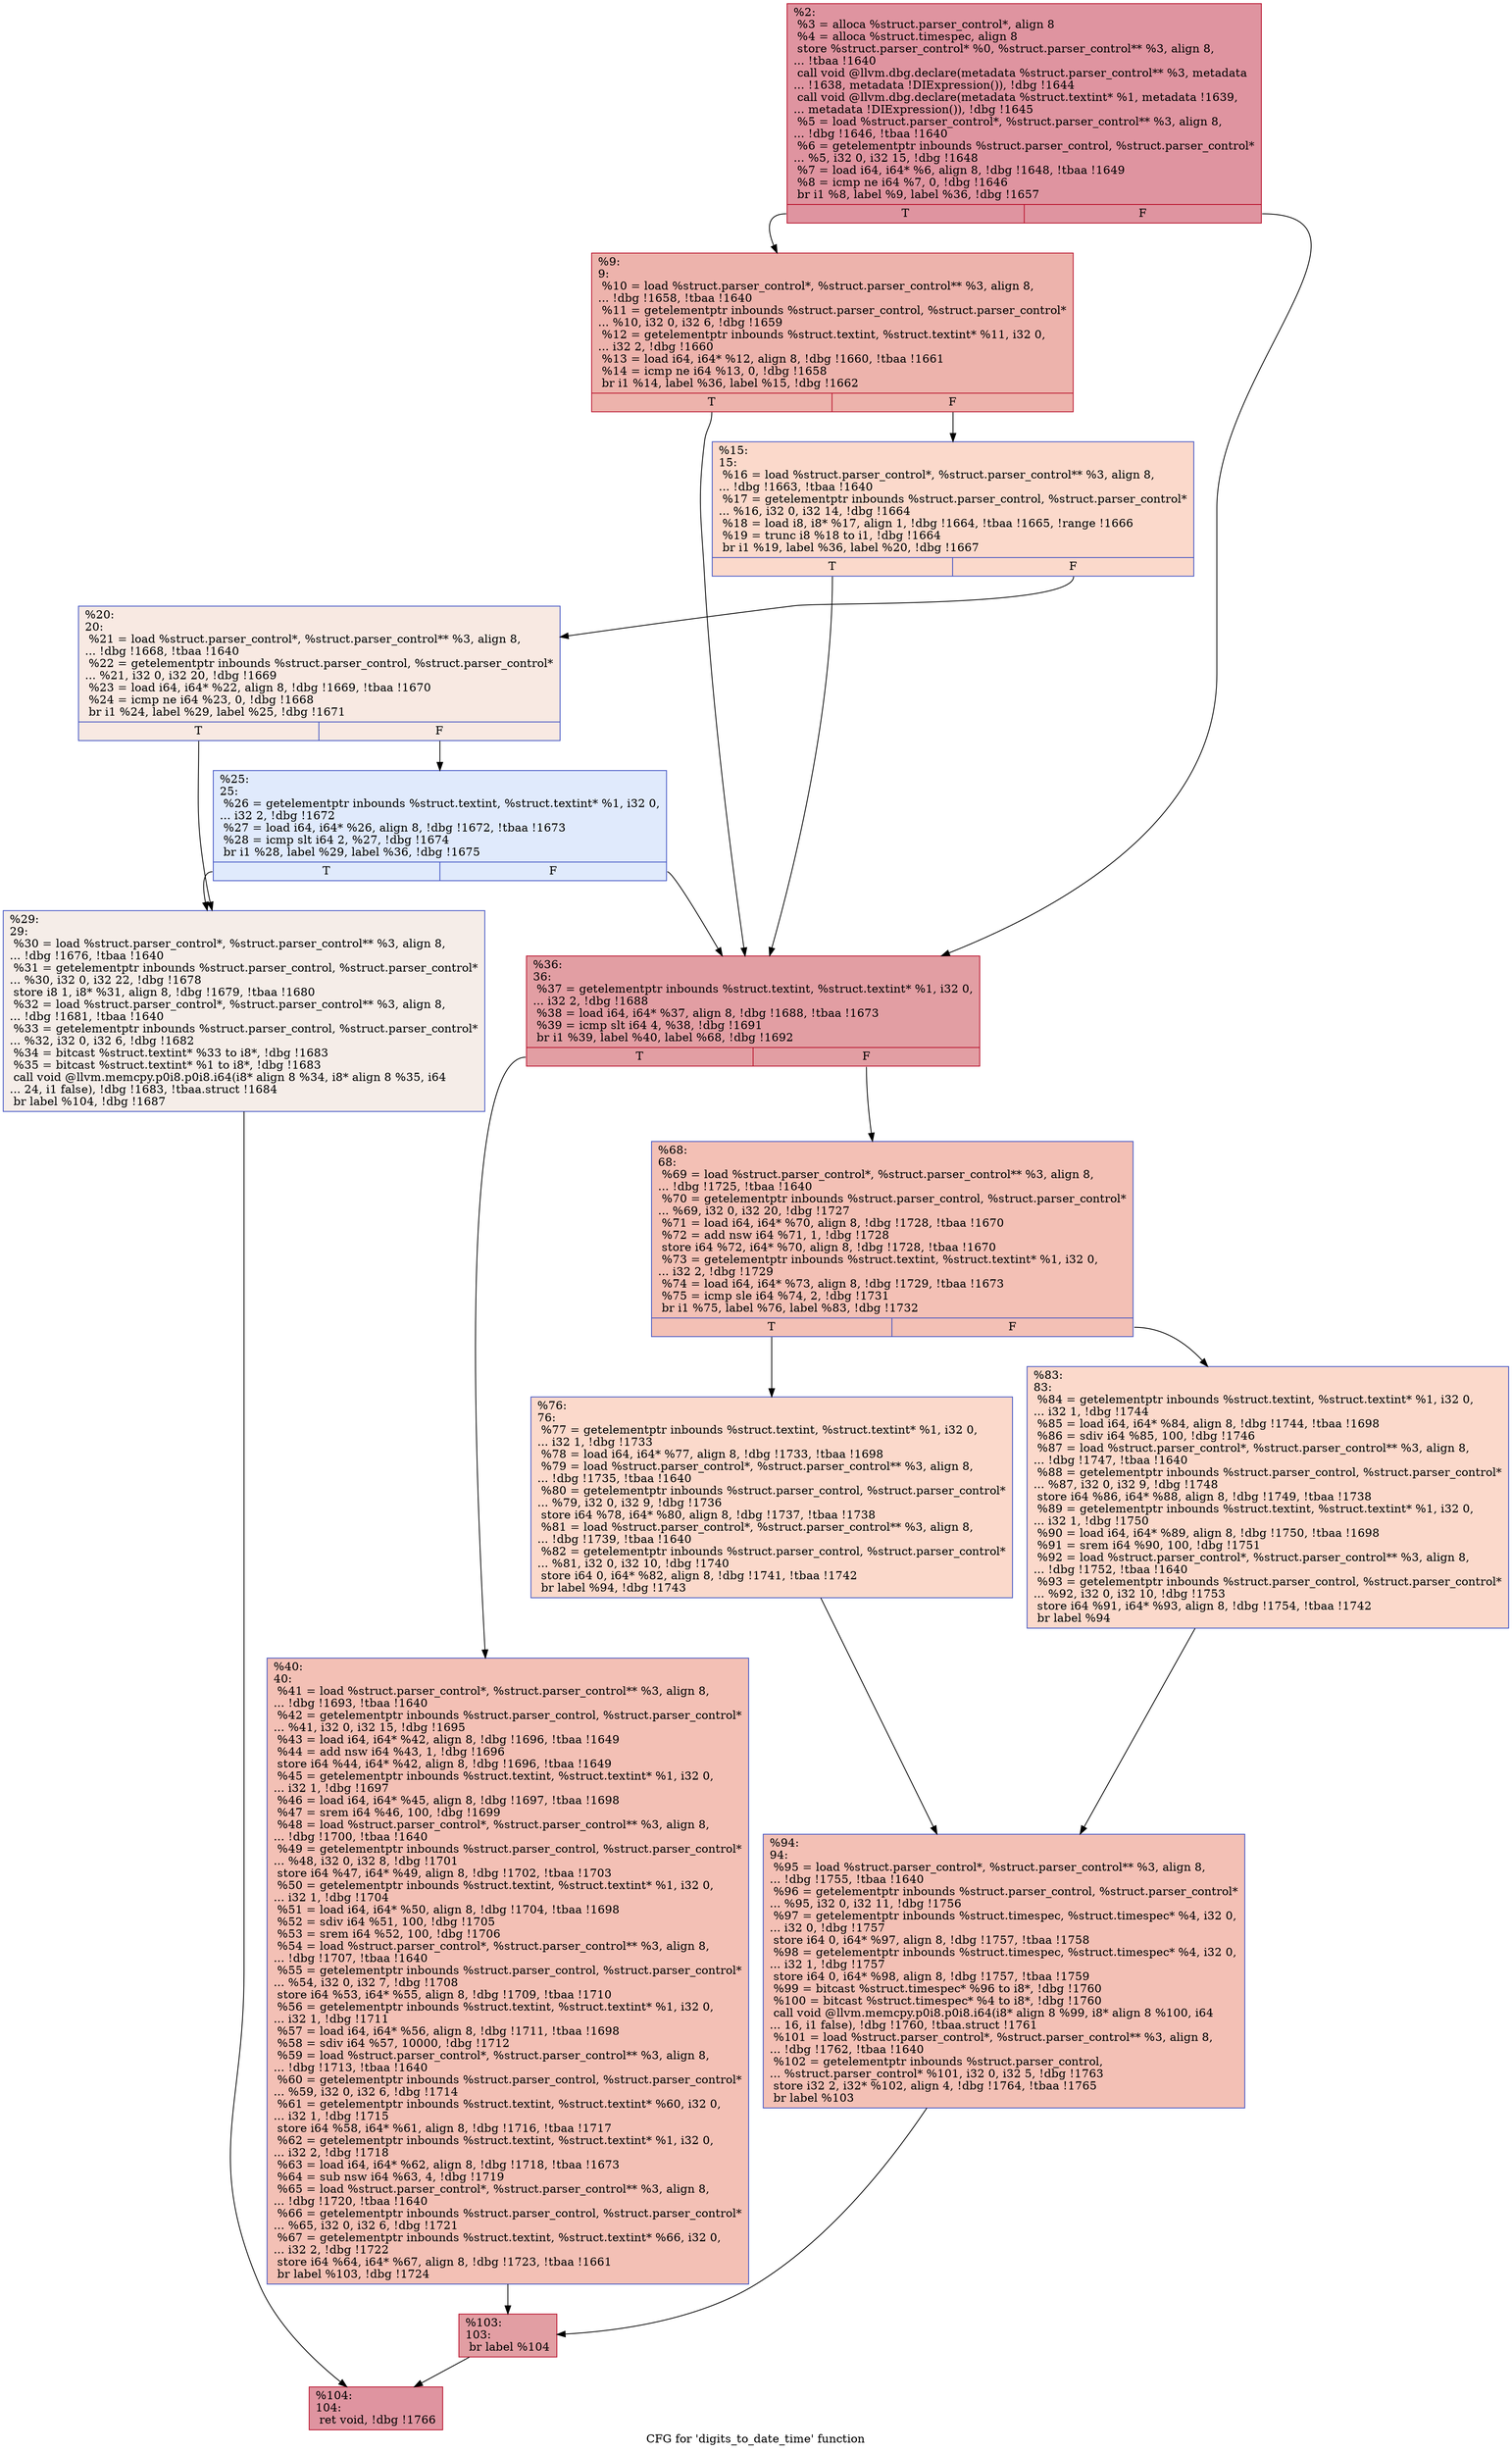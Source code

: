 digraph "CFG for 'digits_to_date_time' function" {
	label="CFG for 'digits_to_date_time' function";

	Node0x16d3620 [shape=record,color="#b70d28ff", style=filled, fillcolor="#b70d2870",label="{%2:\l  %3 = alloca %struct.parser_control*, align 8\l  %4 = alloca %struct.timespec, align 8\l  store %struct.parser_control* %0, %struct.parser_control** %3, align 8,\l... !tbaa !1640\l  call void @llvm.dbg.declare(metadata %struct.parser_control** %3, metadata\l... !1638, metadata !DIExpression()), !dbg !1644\l  call void @llvm.dbg.declare(metadata %struct.textint* %1, metadata !1639,\l... metadata !DIExpression()), !dbg !1645\l  %5 = load %struct.parser_control*, %struct.parser_control** %3, align 8,\l... !dbg !1646, !tbaa !1640\l  %6 = getelementptr inbounds %struct.parser_control, %struct.parser_control*\l... %5, i32 0, i32 15, !dbg !1648\l  %7 = load i64, i64* %6, align 8, !dbg !1648, !tbaa !1649\l  %8 = icmp ne i64 %7, 0, !dbg !1646\l  br i1 %8, label %9, label %36, !dbg !1657\l|{<s0>T|<s1>F}}"];
	Node0x16d3620:s0 -> Node0x16d36f0;
	Node0x16d3620:s1 -> Node0x16d3880;
	Node0x16d36f0 [shape=record,color="#b70d28ff", style=filled, fillcolor="#d6524470",label="{%9:\l9:                                                \l  %10 = load %struct.parser_control*, %struct.parser_control** %3, align 8,\l... !dbg !1658, !tbaa !1640\l  %11 = getelementptr inbounds %struct.parser_control, %struct.parser_control*\l... %10, i32 0, i32 6, !dbg !1659\l  %12 = getelementptr inbounds %struct.textint, %struct.textint* %11, i32 0,\l... i32 2, !dbg !1660\l  %13 = load i64, i64* %12, align 8, !dbg !1660, !tbaa !1661\l  %14 = icmp ne i64 %13, 0, !dbg !1658\l  br i1 %14, label %36, label %15, !dbg !1662\l|{<s0>T|<s1>F}}"];
	Node0x16d36f0:s0 -> Node0x16d3880;
	Node0x16d36f0:s1 -> Node0x16d3740;
	Node0x16d3740 [shape=record,color="#3d50c3ff", style=filled, fillcolor="#f7a88970",label="{%15:\l15:                                               \l  %16 = load %struct.parser_control*, %struct.parser_control** %3, align 8,\l... !dbg !1663, !tbaa !1640\l  %17 = getelementptr inbounds %struct.parser_control, %struct.parser_control*\l... %16, i32 0, i32 14, !dbg !1664\l  %18 = load i8, i8* %17, align 1, !dbg !1664, !tbaa !1665, !range !1666\l  %19 = trunc i8 %18 to i1, !dbg !1664\l  br i1 %19, label %36, label %20, !dbg !1667\l|{<s0>T|<s1>F}}"];
	Node0x16d3740:s0 -> Node0x16d3880;
	Node0x16d3740:s1 -> Node0x16d3790;
	Node0x16d3790 [shape=record,color="#3d50c3ff", style=filled, fillcolor="#efcebd70",label="{%20:\l20:                                               \l  %21 = load %struct.parser_control*, %struct.parser_control** %3, align 8,\l... !dbg !1668, !tbaa !1640\l  %22 = getelementptr inbounds %struct.parser_control, %struct.parser_control*\l... %21, i32 0, i32 20, !dbg !1669\l  %23 = load i64, i64* %22, align 8, !dbg !1669, !tbaa !1670\l  %24 = icmp ne i64 %23, 0, !dbg !1668\l  br i1 %24, label %29, label %25, !dbg !1671\l|{<s0>T|<s1>F}}"];
	Node0x16d3790:s0 -> Node0x16d3830;
	Node0x16d3790:s1 -> Node0x16d37e0;
	Node0x16d37e0 [shape=record,color="#3d50c3ff", style=filled, fillcolor="#b9d0f970",label="{%25:\l25:                                               \l  %26 = getelementptr inbounds %struct.textint, %struct.textint* %1, i32 0,\l... i32 2, !dbg !1672\l  %27 = load i64, i64* %26, align 8, !dbg !1672, !tbaa !1673\l  %28 = icmp slt i64 2, %27, !dbg !1674\l  br i1 %28, label %29, label %36, !dbg !1675\l|{<s0>T|<s1>F}}"];
	Node0x16d37e0:s0 -> Node0x16d3830;
	Node0x16d37e0:s1 -> Node0x16d3880;
	Node0x16d3830 [shape=record,color="#3d50c3ff", style=filled, fillcolor="#e8d6cc70",label="{%29:\l29:                                               \l  %30 = load %struct.parser_control*, %struct.parser_control** %3, align 8,\l... !dbg !1676, !tbaa !1640\l  %31 = getelementptr inbounds %struct.parser_control, %struct.parser_control*\l... %30, i32 0, i32 22, !dbg !1678\l  store i8 1, i8* %31, align 8, !dbg !1679, !tbaa !1680\l  %32 = load %struct.parser_control*, %struct.parser_control** %3, align 8,\l... !dbg !1681, !tbaa !1640\l  %33 = getelementptr inbounds %struct.parser_control, %struct.parser_control*\l... %32, i32 0, i32 6, !dbg !1682\l  %34 = bitcast %struct.textint* %33 to i8*, !dbg !1683\l  %35 = bitcast %struct.textint* %1 to i8*, !dbg !1683\l  call void @llvm.memcpy.p0i8.p0i8.i64(i8* align 8 %34, i8* align 8 %35, i64\l... 24, i1 false), !dbg !1683, !tbaa.struct !1684\l  br label %104, !dbg !1687\l}"];
	Node0x16d3830 -> Node0x16d3ab0;
	Node0x16d3880 [shape=record,color="#b70d28ff", style=filled, fillcolor="#be242e70",label="{%36:\l36:                                               \l  %37 = getelementptr inbounds %struct.textint, %struct.textint* %1, i32 0,\l... i32 2, !dbg !1688\l  %38 = load i64, i64* %37, align 8, !dbg !1688, !tbaa !1673\l  %39 = icmp slt i64 4, %38, !dbg !1691\l  br i1 %39, label %40, label %68, !dbg !1692\l|{<s0>T|<s1>F}}"];
	Node0x16d3880:s0 -> Node0x16d38d0;
	Node0x16d3880:s1 -> Node0x16d3920;
	Node0x16d38d0 [shape=record,color="#3d50c3ff", style=filled, fillcolor="#e5705870",label="{%40:\l40:                                               \l  %41 = load %struct.parser_control*, %struct.parser_control** %3, align 8,\l... !dbg !1693, !tbaa !1640\l  %42 = getelementptr inbounds %struct.parser_control, %struct.parser_control*\l... %41, i32 0, i32 15, !dbg !1695\l  %43 = load i64, i64* %42, align 8, !dbg !1696, !tbaa !1649\l  %44 = add nsw i64 %43, 1, !dbg !1696\l  store i64 %44, i64* %42, align 8, !dbg !1696, !tbaa !1649\l  %45 = getelementptr inbounds %struct.textint, %struct.textint* %1, i32 0,\l... i32 1, !dbg !1697\l  %46 = load i64, i64* %45, align 8, !dbg !1697, !tbaa !1698\l  %47 = srem i64 %46, 100, !dbg !1699\l  %48 = load %struct.parser_control*, %struct.parser_control** %3, align 8,\l... !dbg !1700, !tbaa !1640\l  %49 = getelementptr inbounds %struct.parser_control, %struct.parser_control*\l... %48, i32 0, i32 8, !dbg !1701\l  store i64 %47, i64* %49, align 8, !dbg !1702, !tbaa !1703\l  %50 = getelementptr inbounds %struct.textint, %struct.textint* %1, i32 0,\l... i32 1, !dbg !1704\l  %51 = load i64, i64* %50, align 8, !dbg !1704, !tbaa !1698\l  %52 = sdiv i64 %51, 100, !dbg !1705\l  %53 = srem i64 %52, 100, !dbg !1706\l  %54 = load %struct.parser_control*, %struct.parser_control** %3, align 8,\l... !dbg !1707, !tbaa !1640\l  %55 = getelementptr inbounds %struct.parser_control, %struct.parser_control*\l... %54, i32 0, i32 7, !dbg !1708\l  store i64 %53, i64* %55, align 8, !dbg !1709, !tbaa !1710\l  %56 = getelementptr inbounds %struct.textint, %struct.textint* %1, i32 0,\l... i32 1, !dbg !1711\l  %57 = load i64, i64* %56, align 8, !dbg !1711, !tbaa !1698\l  %58 = sdiv i64 %57, 10000, !dbg !1712\l  %59 = load %struct.parser_control*, %struct.parser_control** %3, align 8,\l... !dbg !1713, !tbaa !1640\l  %60 = getelementptr inbounds %struct.parser_control, %struct.parser_control*\l... %59, i32 0, i32 6, !dbg !1714\l  %61 = getelementptr inbounds %struct.textint, %struct.textint* %60, i32 0,\l... i32 1, !dbg !1715\l  store i64 %58, i64* %61, align 8, !dbg !1716, !tbaa !1717\l  %62 = getelementptr inbounds %struct.textint, %struct.textint* %1, i32 0,\l... i32 2, !dbg !1718\l  %63 = load i64, i64* %62, align 8, !dbg !1718, !tbaa !1673\l  %64 = sub nsw i64 %63, 4, !dbg !1719\l  %65 = load %struct.parser_control*, %struct.parser_control** %3, align 8,\l... !dbg !1720, !tbaa !1640\l  %66 = getelementptr inbounds %struct.parser_control, %struct.parser_control*\l... %65, i32 0, i32 6, !dbg !1721\l  %67 = getelementptr inbounds %struct.textint, %struct.textint* %66, i32 0,\l... i32 2, !dbg !1722\l  store i64 %64, i64* %67, align 8, !dbg !1723, !tbaa !1661\l  br label %103, !dbg !1724\l}"];
	Node0x16d38d0 -> Node0x16d3a60;
	Node0x16d3920 [shape=record,color="#3d50c3ff", style=filled, fillcolor="#e5705870",label="{%68:\l68:                                               \l  %69 = load %struct.parser_control*, %struct.parser_control** %3, align 8,\l... !dbg !1725, !tbaa !1640\l  %70 = getelementptr inbounds %struct.parser_control, %struct.parser_control*\l... %69, i32 0, i32 20, !dbg !1727\l  %71 = load i64, i64* %70, align 8, !dbg !1728, !tbaa !1670\l  %72 = add nsw i64 %71, 1, !dbg !1728\l  store i64 %72, i64* %70, align 8, !dbg !1728, !tbaa !1670\l  %73 = getelementptr inbounds %struct.textint, %struct.textint* %1, i32 0,\l... i32 2, !dbg !1729\l  %74 = load i64, i64* %73, align 8, !dbg !1729, !tbaa !1673\l  %75 = icmp sle i64 %74, 2, !dbg !1731\l  br i1 %75, label %76, label %83, !dbg !1732\l|{<s0>T|<s1>F}}"];
	Node0x16d3920:s0 -> Node0x16d3970;
	Node0x16d3920:s1 -> Node0x16d39c0;
	Node0x16d3970 [shape=record,color="#3d50c3ff", style=filled, fillcolor="#f7a88970",label="{%76:\l76:                                               \l  %77 = getelementptr inbounds %struct.textint, %struct.textint* %1, i32 0,\l... i32 1, !dbg !1733\l  %78 = load i64, i64* %77, align 8, !dbg !1733, !tbaa !1698\l  %79 = load %struct.parser_control*, %struct.parser_control** %3, align 8,\l... !dbg !1735, !tbaa !1640\l  %80 = getelementptr inbounds %struct.parser_control, %struct.parser_control*\l... %79, i32 0, i32 9, !dbg !1736\l  store i64 %78, i64* %80, align 8, !dbg !1737, !tbaa !1738\l  %81 = load %struct.parser_control*, %struct.parser_control** %3, align 8,\l... !dbg !1739, !tbaa !1640\l  %82 = getelementptr inbounds %struct.parser_control, %struct.parser_control*\l... %81, i32 0, i32 10, !dbg !1740\l  store i64 0, i64* %82, align 8, !dbg !1741, !tbaa !1742\l  br label %94, !dbg !1743\l}"];
	Node0x16d3970 -> Node0x16d3a10;
	Node0x16d39c0 [shape=record,color="#3d50c3ff", style=filled, fillcolor="#f7a88970",label="{%83:\l83:                                               \l  %84 = getelementptr inbounds %struct.textint, %struct.textint* %1, i32 0,\l... i32 1, !dbg !1744\l  %85 = load i64, i64* %84, align 8, !dbg !1744, !tbaa !1698\l  %86 = sdiv i64 %85, 100, !dbg !1746\l  %87 = load %struct.parser_control*, %struct.parser_control** %3, align 8,\l... !dbg !1747, !tbaa !1640\l  %88 = getelementptr inbounds %struct.parser_control, %struct.parser_control*\l... %87, i32 0, i32 9, !dbg !1748\l  store i64 %86, i64* %88, align 8, !dbg !1749, !tbaa !1738\l  %89 = getelementptr inbounds %struct.textint, %struct.textint* %1, i32 0,\l... i32 1, !dbg !1750\l  %90 = load i64, i64* %89, align 8, !dbg !1750, !tbaa !1698\l  %91 = srem i64 %90, 100, !dbg !1751\l  %92 = load %struct.parser_control*, %struct.parser_control** %3, align 8,\l... !dbg !1752, !tbaa !1640\l  %93 = getelementptr inbounds %struct.parser_control, %struct.parser_control*\l... %92, i32 0, i32 10, !dbg !1753\l  store i64 %91, i64* %93, align 8, !dbg !1754, !tbaa !1742\l  br label %94\l}"];
	Node0x16d39c0 -> Node0x16d3a10;
	Node0x16d3a10 [shape=record,color="#3d50c3ff", style=filled, fillcolor="#e5705870",label="{%94:\l94:                                               \l  %95 = load %struct.parser_control*, %struct.parser_control** %3, align 8,\l... !dbg !1755, !tbaa !1640\l  %96 = getelementptr inbounds %struct.parser_control, %struct.parser_control*\l... %95, i32 0, i32 11, !dbg !1756\l  %97 = getelementptr inbounds %struct.timespec, %struct.timespec* %4, i32 0,\l... i32 0, !dbg !1757\l  store i64 0, i64* %97, align 8, !dbg !1757, !tbaa !1758\l  %98 = getelementptr inbounds %struct.timespec, %struct.timespec* %4, i32 0,\l... i32 1, !dbg !1757\l  store i64 0, i64* %98, align 8, !dbg !1757, !tbaa !1759\l  %99 = bitcast %struct.timespec* %96 to i8*, !dbg !1760\l  %100 = bitcast %struct.timespec* %4 to i8*, !dbg !1760\l  call void @llvm.memcpy.p0i8.p0i8.i64(i8* align 8 %99, i8* align 8 %100, i64\l... 16, i1 false), !dbg !1760, !tbaa.struct !1761\l  %101 = load %struct.parser_control*, %struct.parser_control** %3, align 8,\l... !dbg !1762, !tbaa !1640\l  %102 = getelementptr inbounds %struct.parser_control,\l... %struct.parser_control* %101, i32 0, i32 5, !dbg !1763\l  store i32 2, i32* %102, align 4, !dbg !1764, !tbaa !1765\l  br label %103\l}"];
	Node0x16d3a10 -> Node0x16d3a60;
	Node0x16d3a60 [shape=record,color="#b70d28ff", style=filled, fillcolor="#be242e70",label="{%103:\l103:                                              \l  br label %104\l}"];
	Node0x16d3a60 -> Node0x16d3ab0;
	Node0x16d3ab0 [shape=record,color="#b70d28ff", style=filled, fillcolor="#b70d2870",label="{%104:\l104:                                              \l  ret void, !dbg !1766\l}"];
}
